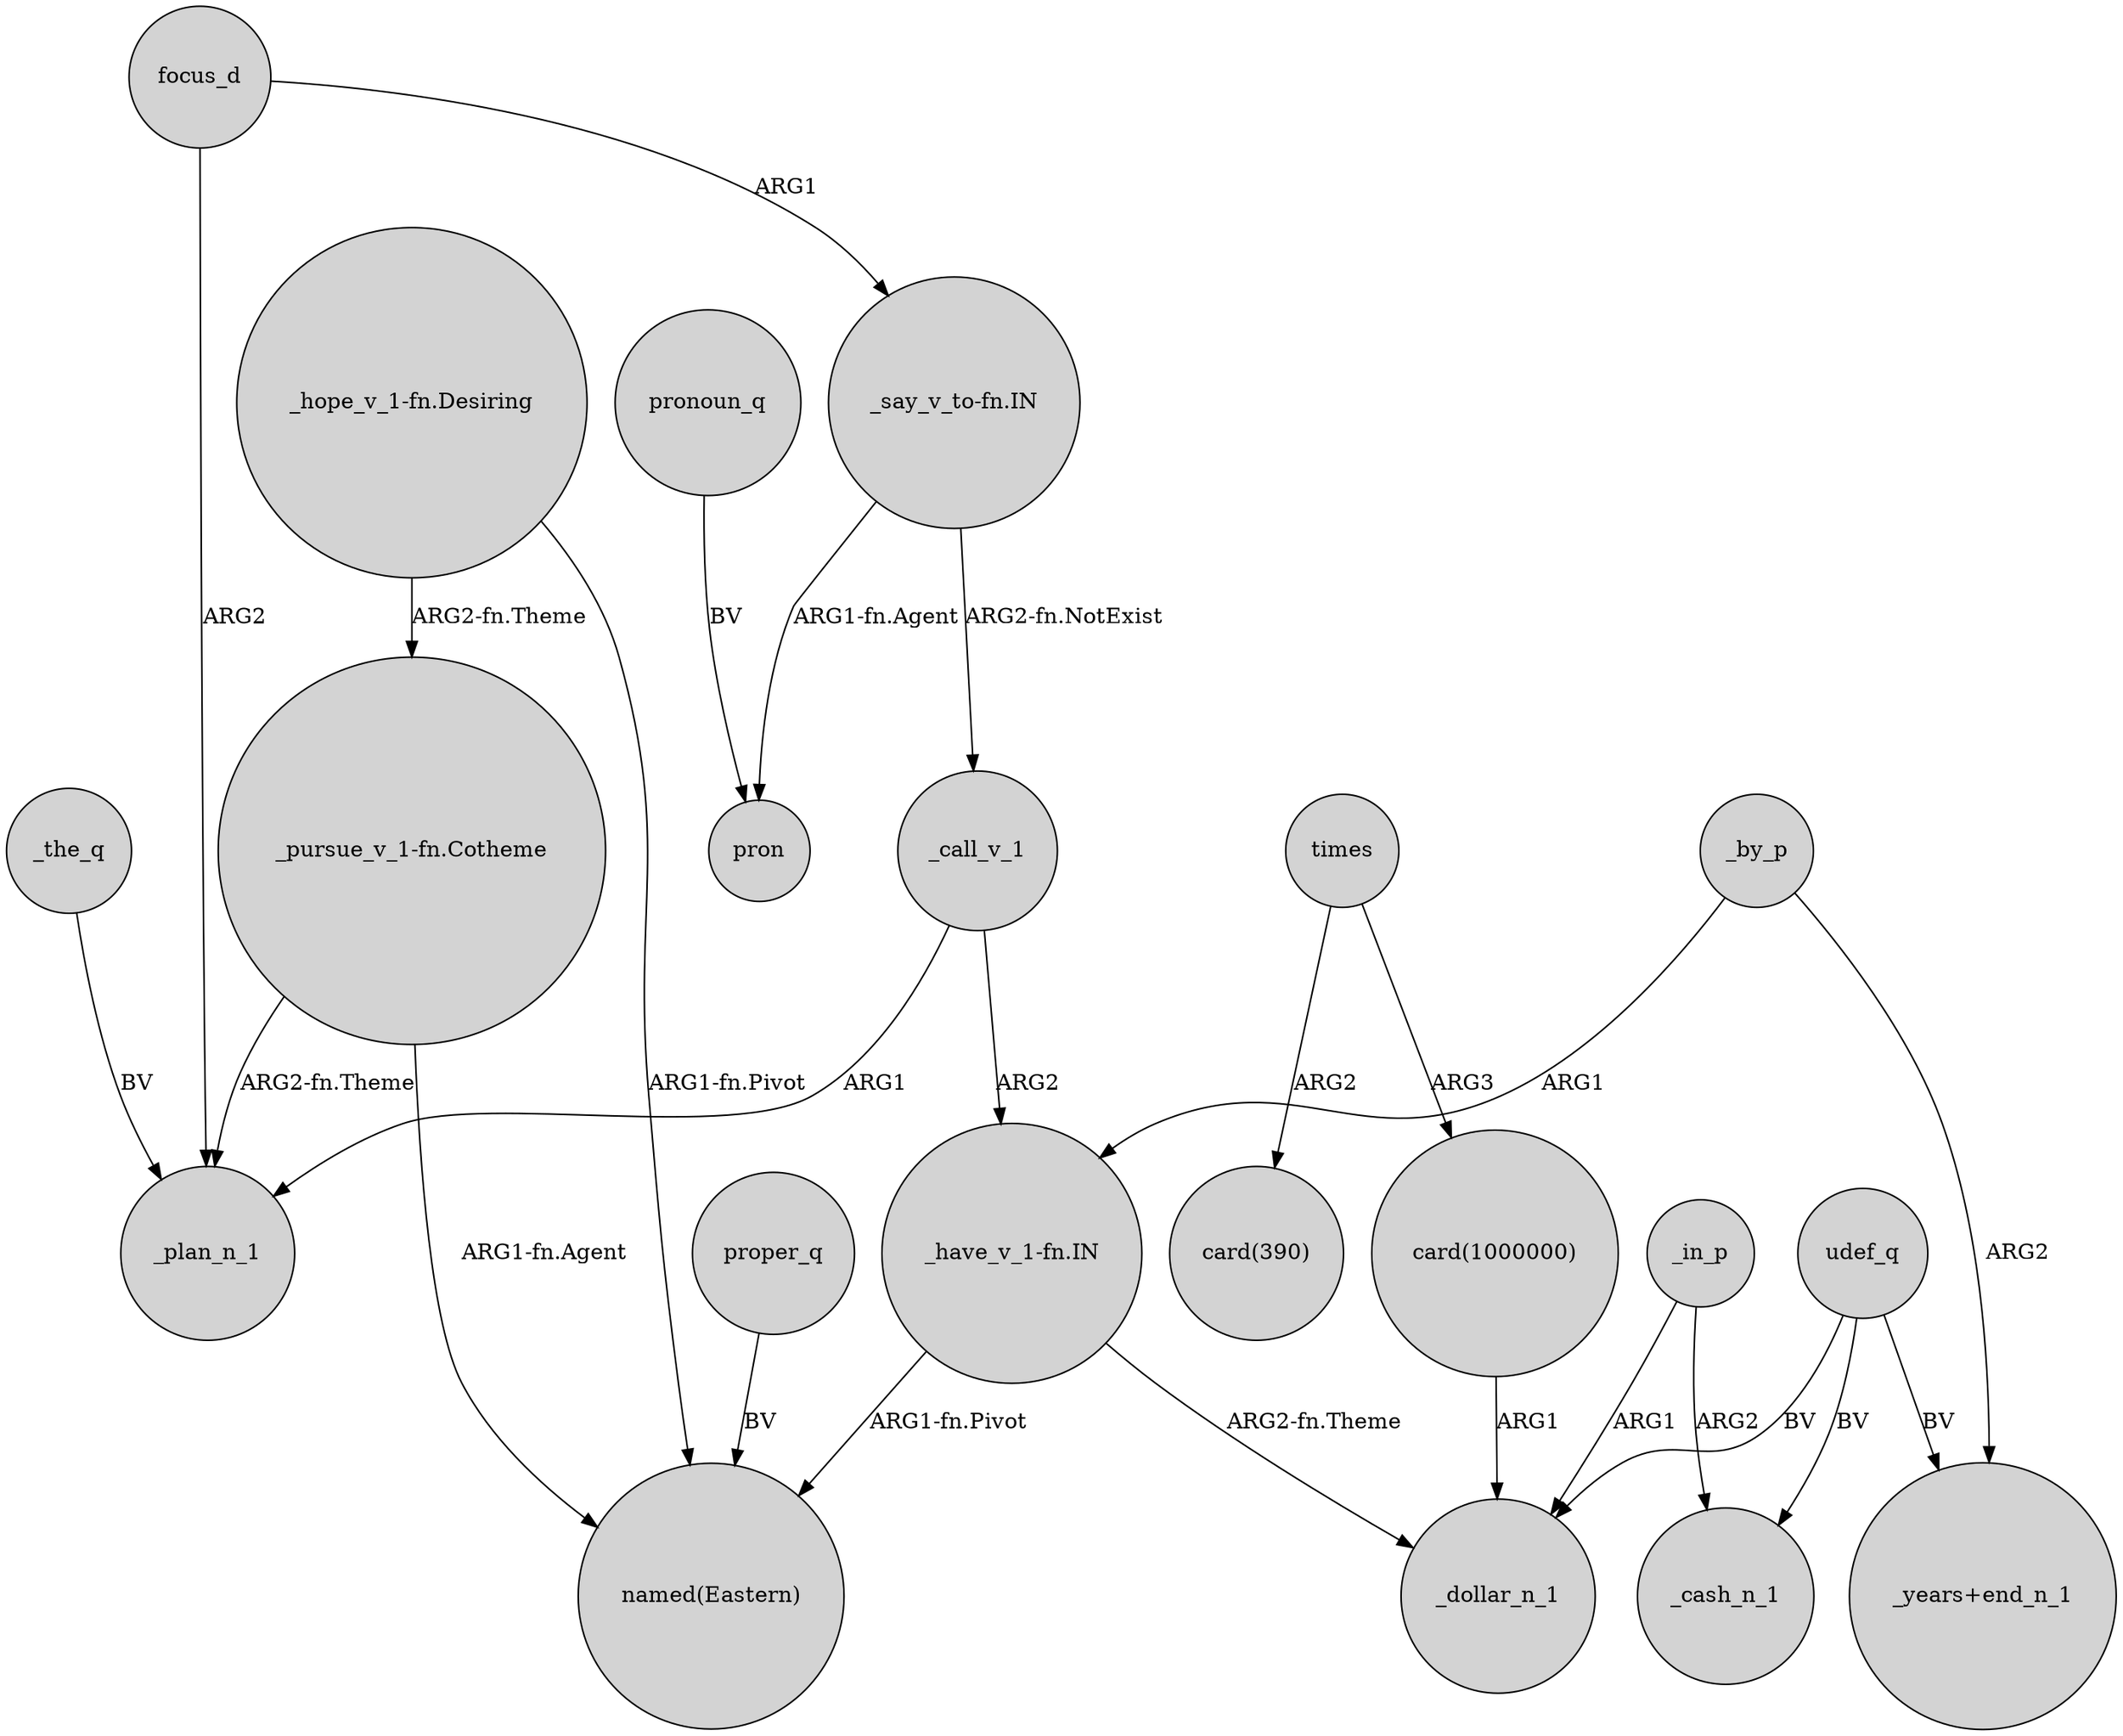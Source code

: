 digraph {
	node [shape=circle style=filled]
	focus_d -> _plan_n_1 [label=ARG2]
	"card(1000000)" -> _dollar_n_1 [label=ARG1]
	"_hope_v_1-fn.Desiring" -> "named(Eastern)" [label="ARG1-fn.Pivot"]
	udef_q -> _cash_n_1 [label=BV]
	_by_p -> "_have_v_1-fn.IN" [label=ARG1]
	_the_q -> _plan_n_1 [label=BV]
	"_have_v_1-fn.IN" -> "named(Eastern)" [label="ARG1-fn.Pivot"]
	"_hope_v_1-fn.Desiring" -> "_pursue_v_1-fn.Cotheme" [label="ARG2-fn.Theme"]
	"_say_v_to-fn.IN" -> _call_v_1 [label="ARG2-fn.NotExist"]
	times -> "card(390)" [label=ARG2]
	_by_p -> "_years+end_n_1" [label=ARG2]
	proper_q -> "named(Eastern)" [label=BV]
	udef_q -> "_years+end_n_1" [label=BV]
	pronoun_q -> pron [label=BV]
	_call_v_1 -> _plan_n_1 [label=ARG1]
	_call_v_1 -> "_have_v_1-fn.IN" [label=ARG2]
	times -> "card(1000000)" [label=ARG3]
	"_pursue_v_1-fn.Cotheme" -> "named(Eastern)" [label="ARG1-fn.Agent"]
	_in_p -> _cash_n_1 [label=ARG2]
	"_say_v_to-fn.IN" -> pron [label="ARG1-fn.Agent"]
	_in_p -> _dollar_n_1 [label=ARG1]
	"_have_v_1-fn.IN" -> _dollar_n_1 [label="ARG2-fn.Theme"]
	"_pursue_v_1-fn.Cotheme" -> _plan_n_1 [label="ARG2-fn.Theme"]
	udef_q -> _dollar_n_1 [label=BV]
	focus_d -> "_say_v_to-fn.IN" [label=ARG1]
}
